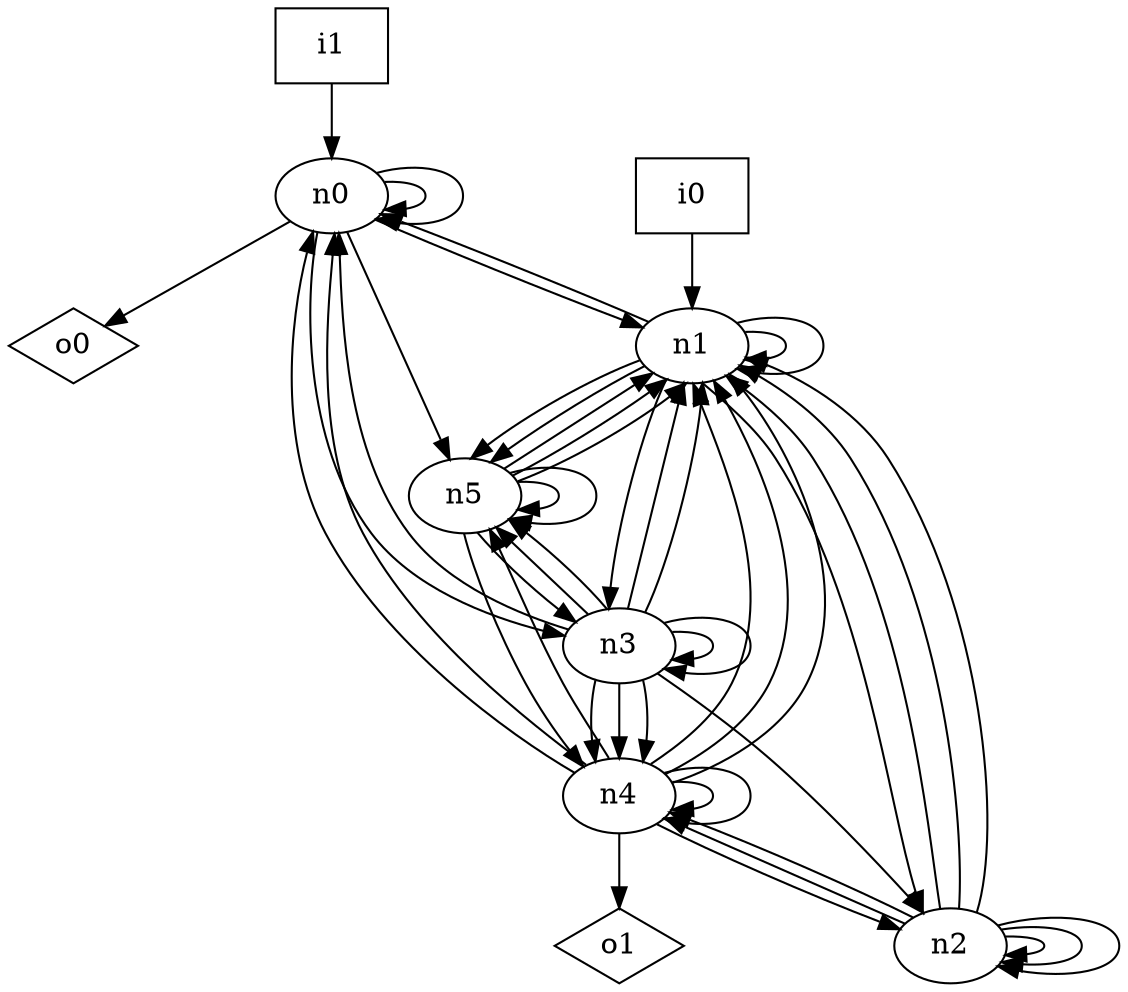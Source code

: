 digraph G {
n0 [label="n0"];
n1 [label="n1"];
n2 [label="n2"];
n3 [label="n3"];
n4 [label="n4"];
n5 [label="n5"];
n6 [label="i0",shape="box"];
n7 [label="i1",shape="box"];
n8 [label="o0",shape="diamond"];
n9 [label="o1",shape="diamond"];
n0 -> n0
n0 -> n0
n0 -> n1
n0 -> n3
n0 -> n5
n0 -> n8
n1 -> n0
n1 -> n1
n1 -> n1
n1 -> n2
n1 -> n3
n1 -> n5
n1 -> n5
n2 -> n1
n2 -> n1
n2 -> n1
n2 -> n2
n2 -> n2
n2 -> n2
n2 -> n4
n2 -> n4
n3 -> n0
n3 -> n1
n3 -> n1
n3 -> n2
n3 -> n3
n3 -> n3
n3 -> n4
n3 -> n4
n3 -> n4
n3 -> n5
n3 -> n5
n4 -> n0
n4 -> n0
n4 -> n1
n4 -> n1
n4 -> n1
n4 -> n2
n4 -> n4
n4 -> n4
n4 -> n5
n4 -> n9
n5 -> n1
n5 -> n1
n5 -> n1
n5 -> n3
n5 -> n4
n5 -> n5
n5 -> n5
n6 -> n1
n7 -> n0
}